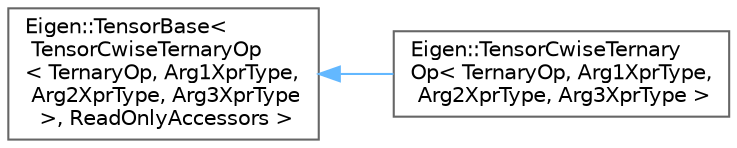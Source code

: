 digraph "类继承关系图"
{
 // LATEX_PDF_SIZE
  bgcolor="transparent";
  edge [fontname=Helvetica,fontsize=10,labelfontname=Helvetica,labelfontsize=10];
  node [fontname=Helvetica,fontsize=10,shape=box,height=0.2,width=0.4];
  rankdir="LR";
  Node0 [id="Node000000",label="Eigen::TensorBase\<\l TensorCwiseTernaryOp\l\< TernaryOp, Arg1XprType,\l Arg2XprType, Arg3XprType\l \>, ReadOnlyAccessors \>",height=0.2,width=0.4,color="grey40", fillcolor="white", style="filled",URL="$class_eigen_1_1_tensor_base.html",tooltip=" "];
  Node0 -> Node1 [id="edge4750_Node000000_Node000001",dir="back",color="steelblue1",style="solid",tooltip=" "];
  Node1 [id="Node000001",label="Eigen::TensorCwiseTernary\lOp\< TernaryOp, Arg1XprType,\l Arg2XprType, Arg3XprType \>",height=0.2,width=0.4,color="grey40", fillcolor="white", style="filled",URL="$class_eigen_1_1_tensor_cwise_ternary_op.html",tooltip=" "];
}
